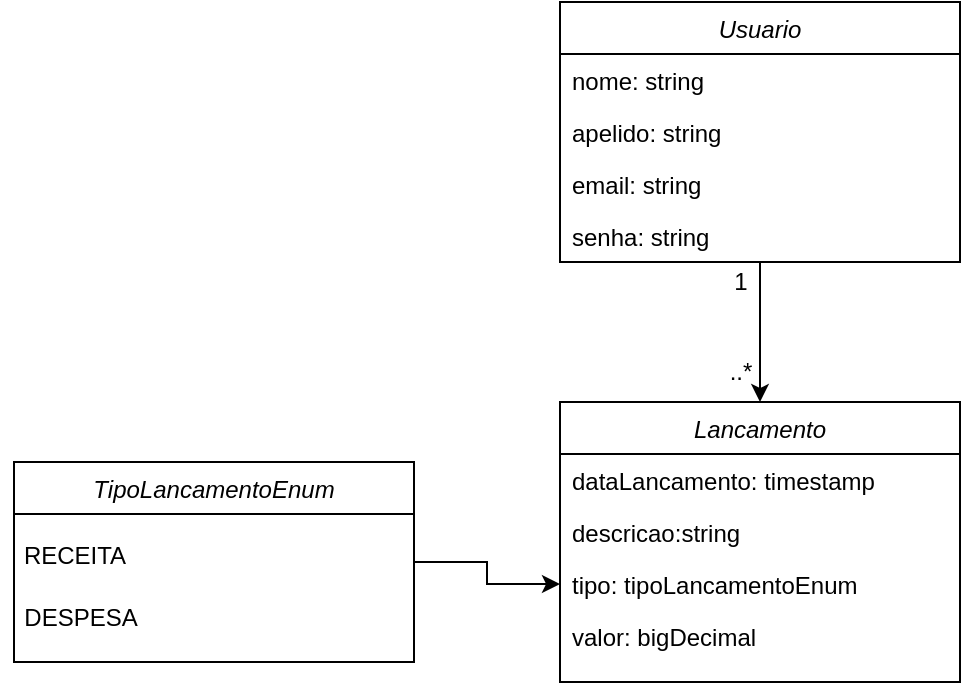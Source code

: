 <mxfile version="20.2.3" type="github"><diagram id="C5RBs43oDa-KdzZeNtuy" name="Page-1"><mxGraphModel dx="868" dy="446" grid="1" gridSize="10" guides="1" tooltips="1" connect="1" arrows="1" fold="1" page="1" pageScale="1" pageWidth="827" pageHeight="1169" math="0" shadow="0"><root><mxCell id="WIyWlLk6GJQsqaUBKTNV-0"/><mxCell id="WIyWlLk6GJQsqaUBKTNV-1" parent="WIyWlLk6GJQsqaUBKTNV-0"/><mxCell id="bmbjgULxdGtgkaXE2iwg-9" style="edgeStyle=orthogonalEdgeStyle;rounded=0;orthogonalLoop=1;jettySize=auto;html=1;entryX=0.5;entryY=0;entryDx=0;entryDy=0;" edge="1" parent="WIyWlLk6GJQsqaUBKTNV-1" source="zkfFHV4jXpPFQw0GAbJ--0" target="bmbjgULxdGtgkaXE2iwg-4"><mxGeometry relative="1" as="geometry"/></mxCell><mxCell id="zkfFHV4jXpPFQw0GAbJ--0" value="Usuario" style="swimlane;fontStyle=2;align=center;verticalAlign=top;childLayout=stackLayout;horizontal=1;startSize=26;horizontalStack=0;resizeParent=1;resizeLast=0;collapsible=1;marginBottom=0;rounded=0;shadow=0;strokeWidth=1;" parent="WIyWlLk6GJQsqaUBKTNV-1" vertex="1"><mxGeometry x="280" y="40" width="200" height="130" as="geometry"><mxRectangle x="230" y="140" width="160" height="26" as="alternateBounds"/></mxGeometry></mxCell><mxCell id="zkfFHV4jXpPFQw0GAbJ--1" value="nome: string" style="text;align=left;verticalAlign=top;spacingLeft=4;spacingRight=4;overflow=hidden;rotatable=0;points=[[0,0.5],[1,0.5]];portConstraint=eastwest;" parent="zkfFHV4jXpPFQw0GAbJ--0" vertex="1"><mxGeometry y="26" width="200" height="26" as="geometry"/></mxCell><mxCell id="zkfFHV4jXpPFQw0GAbJ--2" value="apelido: string" style="text;align=left;verticalAlign=top;spacingLeft=4;spacingRight=4;overflow=hidden;rotatable=0;points=[[0,0.5],[1,0.5]];portConstraint=eastwest;rounded=0;shadow=0;html=0;" parent="zkfFHV4jXpPFQw0GAbJ--0" vertex="1"><mxGeometry y="52" width="200" height="26" as="geometry"/></mxCell><mxCell id="zkfFHV4jXpPFQw0GAbJ--3" value="email: string" style="text;align=left;verticalAlign=top;spacingLeft=4;spacingRight=4;overflow=hidden;rotatable=0;points=[[0,0.5],[1,0.5]];portConstraint=eastwest;rounded=0;shadow=0;html=0;" parent="zkfFHV4jXpPFQw0GAbJ--0" vertex="1"><mxGeometry y="78" width="200" height="26" as="geometry"/></mxCell><mxCell id="bmbjgULxdGtgkaXE2iwg-3" value="senha: string" style="text;align=left;verticalAlign=top;spacingLeft=4;spacingRight=4;overflow=hidden;rotatable=0;points=[[0,0.5],[1,0.5]];portConstraint=eastwest;rounded=0;shadow=0;html=0;" vertex="1" parent="zkfFHV4jXpPFQw0GAbJ--0"><mxGeometry y="104" width="200" height="26" as="geometry"/></mxCell><mxCell id="bmbjgULxdGtgkaXE2iwg-4" value="Lancamento" style="swimlane;fontStyle=2;align=center;verticalAlign=top;childLayout=stackLayout;horizontal=1;startSize=26;horizontalStack=0;resizeParent=1;resizeLast=0;collapsible=1;marginBottom=0;rounded=0;shadow=0;strokeWidth=1;" vertex="1" parent="WIyWlLk6GJQsqaUBKTNV-1"><mxGeometry x="280" y="240" width="200" height="140" as="geometry"><mxRectangle x="230" y="140" width="160" height="26" as="alternateBounds"/></mxGeometry></mxCell><mxCell id="bmbjgULxdGtgkaXE2iwg-5" value="dataLancamento: timestamp" style="text;align=left;verticalAlign=top;spacingLeft=4;spacingRight=4;overflow=hidden;rotatable=0;points=[[0,0.5],[1,0.5]];portConstraint=eastwest;" vertex="1" parent="bmbjgULxdGtgkaXE2iwg-4"><mxGeometry y="26" width="200" height="26" as="geometry"/></mxCell><mxCell id="bmbjgULxdGtgkaXE2iwg-6" value="descricao:string" style="text;align=left;verticalAlign=top;spacingLeft=4;spacingRight=4;overflow=hidden;rotatable=0;points=[[0,0.5],[1,0.5]];portConstraint=eastwest;rounded=0;shadow=0;html=0;" vertex="1" parent="bmbjgULxdGtgkaXE2iwg-4"><mxGeometry y="52" width="200" height="26" as="geometry"/></mxCell><mxCell id="bmbjgULxdGtgkaXE2iwg-7" value="tipo: tipoLancamentoEnum" style="text;align=left;verticalAlign=top;spacingLeft=4;spacingRight=4;overflow=hidden;rotatable=0;points=[[0,0.5],[1,0.5]];portConstraint=eastwest;rounded=0;shadow=0;html=0;" vertex="1" parent="bmbjgULxdGtgkaXE2iwg-4"><mxGeometry y="78" width="200" height="26" as="geometry"/></mxCell><mxCell id="bmbjgULxdGtgkaXE2iwg-8" value="valor: bigDecimal" style="text;align=left;verticalAlign=top;spacingLeft=4;spacingRight=4;overflow=hidden;rotatable=0;points=[[0,0.5],[1,0.5]];portConstraint=eastwest;rounded=0;shadow=0;html=0;" vertex="1" parent="bmbjgULxdGtgkaXE2iwg-4"><mxGeometry y="104" width="200" height="36" as="geometry"/></mxCell><mxCell id="bmbjgULxdGtgkaXE2iwg-10" value="1" style="text;html=1;align=center;verticalAlign=middle;resizable=0;points=[];autosize=1;strokeColor=none;fillColor=none;" vertex="1" parent="WIyWlLk6GJQsqaUBKTNV-1"><mxGeometry x="355" y="165" width="30" height="30" as="geometry"/></mxCell><mxCell id="bmbjgULxdGtgkaXE2iwg-11" value="..*" style="text;html=1;align=center;verticalAlign=middle;resizable=0;points=[];autosize=1;strokeColor=none;fillColor=none;" vertex="1" parent="WIyWlLk6GJQsqaUBKTNV-1"><mxGeometry x="355" y="210" width="30" height="30" as="geometry"/></mxCell><mxCell id="bmbjgULxdGtgkaXE2iwg-21" value="" style="group" vertex="1" connectable="0" parent="WIyWlLk6GJQsqaUBKTNV-1"><mxGeometry y="270" width="207" height="100" as="geometry"/></mxCell><mxCell id="bmbjgULxdGtgkaXE2iwg-12" value="TipoLancamentoEnum" style="swimlane;fontStyle=2;align=center;verticalAlign=top;childLayout=stackLayout;horizontal=1;startSize=26;horizontalStack=0;resizeParent=1;resizeLast=0;collapsible=1;marginBottom=0;rounded=0;shadow=0;strokeWidth=1;" vertex="1" parent="bmbjgULxdGtgkaXE2iwg-21"><mxGeometry x="7" width="200" height="100" as="geometry"><mxRectangle x="230" y="140" width="160" height="26" as="alternateBounds"/></mxGeometry></mxCell><mxCell id="bmbjgULxdGtgkaXE2iwg-17" value="RECEITA" style="text;html=1;align=center;verticalAlign=middle;resizable=0;points=[];autosize=1;strokeColor=none;fillColor=none;" vertex="1" parent="bmbjgULxdGtgkaXE2iwg-21"><mxGeometry x="2" y="32" width="70" height="30" as="geometry"/></mxCell><mxCell id="bmbjgULxdGtgkaXE2iwg-20" value="DESPESA" style="text;html=1;align=center;verticalAlign=middle;resizable=0;points=[];autosize=1;strokeColor=none;fillColor=none;" vertex="1" parent="bmbjgULxdGtgkaXE2iwg-21"><mxGeometry y="63" width="80" height="30" as="geometry"/></mxCell><mxCell id="bmbjgULxdGtgkaXE2iwg-23" style="edgeStyle=orthogonalEdgeStyle;rounded=0;orthogonalLoop=1;jettySize=auto;html=1;entryX=0;entryY=0.5;entryDx=0;entryDy=0;" edge="1" parent="WIyWlLk6GJQsqaUBKTNV-1" source="bmbjgULxdGtgkaXE2iwg-12" target="bmbjgULxdGtgkaXE2iwg-7"><mxGeometry relative="1" as="geometry"/></mxCell></root></mxGraphModel></diagram></mxfile>